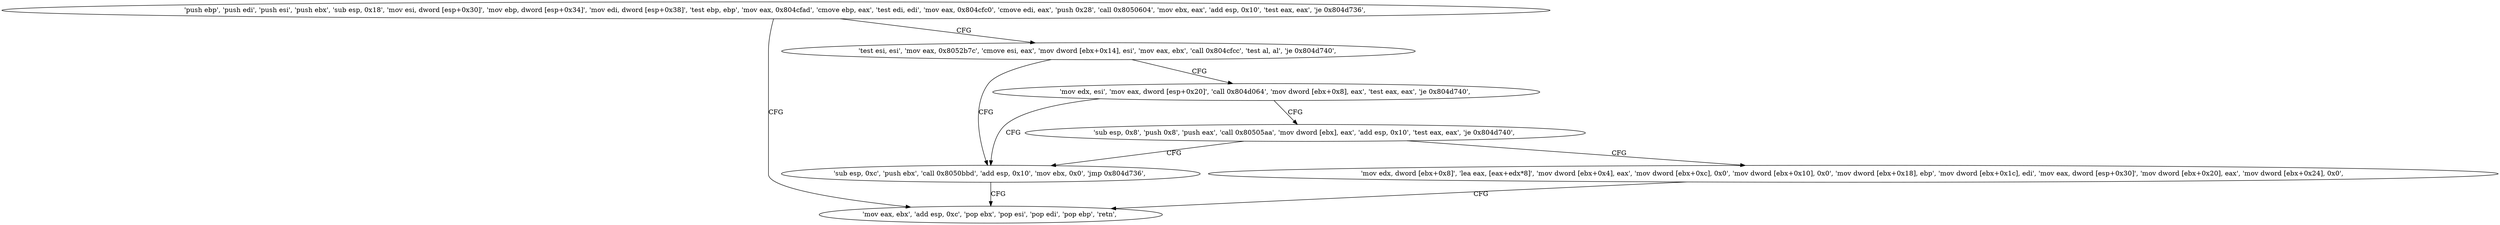 digraph "func" {
"134534806" [label = "'push ebp', 'push edi', 'push esi', 'push ebx', 'sub esp, 0x18', 'mov esi, dword [esp+0x30]', 'mov ebp, dword [esp+0x34]', 'mov edi, dword [esp+0x38]', 'test ebp, ebp', 'mov eax, 0x804cfad', 'cmove ebp, eax', 'test edi, edi', 'mov eax, 0x804cfc0', 'cmove edi, eax', 'push 0x28', 'call 0x8050604', 'mov ebx, eax', 'add esp, 0x10', 'test eax, eax', 'je 0x804d736', " ]
"134534966" [label = "'mov eax, ebx', 'add esp, 0xc', 'pop ebx', 'pop esi', 'pop edi', 'pop ebp', 'retn', " ]
"134534861" [label = "'test esi, esi', 'mov eax, 0x8052b7c', 'cmove esi, eax', 'mov dword [ebx+0x14], esi', 'mov eax, ebx', 'call 0x804cfcc', 'test al, al', 'je 0x804d740', " ]
"134534976" [label = "'sub esp, 0xc', 'push ebx', 'call 0x8050bbd', 'add esp, 0x10', 'mov ebx, 0x0', 'jmp 0x804d736', " ]
"134534885" [label = "'mov edx, esi', 'mov eax, dword [esp+0x20]', 'call 0x804d064', 'mov dword [ebx+0x8], eax', 'test eax, eax', 'je 0x804d740', " ]
"134534903" [label = "'sub esp, 0x8', 'push 0x8', 'push eax', 'call 0x80505aa', 'mov dword [ebx], eax', 'add esp, 0x10', 'test eax, eax', 'je 0x804d740', " ]
"134534923" [label = "'mov edx, dword [ebx+0x8]', 'lea eax, [eax+edx*8]', 'mov dword [ebx+0x4], eax', 'mov dword [ebx+0xc], 0x0', 'mov dword [ebx+0x10], 0x0', 'mov dword [ebx+0x18], ebp', 'mov dword [ebx+0x1c], edi', 'mov eax, dword [esp+0x30]', 'mov dword [ebx+0x20], eax', 'mov dword [ebx+0x24], 0x0', " ]
"134534806" -> "134534966" [ label = "CFG" ]
"134534806" -> "134534861" [ label = "CFG" ]
"134534861" -> "134534976" [ label = "CFG" ]
"134534861" -> "134534885" [ label = "CFG" ]
"134534976" -> "134534966" [ label = "CFG" ]
"134534885" -> "134534976" [ label = "CFG" ]
"134534885" -> "134534903" [ label = "CFG" ]
"134534903" -> "134534976" [ label = "CFG" ]
"134534903" -> "134534923" [ label = "CFG" ]
"134534923" -> "134534966" [ label = "CFG" ]
}
